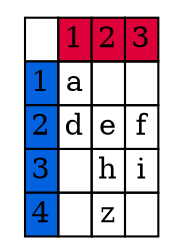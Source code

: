 digraph G{
node [shape=plaintext];
rankdir=LR;
Matriz [
label=<<table border='0' cellborder='1' cellspacing='0'> 
<tr>
<td></td>
<td bgcolor="#DE0039">1</td>
<td bgcolor="#DE0039">2</td>
<td bgcolor="#DE0039">3</td>
</tr>
<tr>
<td bgcolor="#0062DE">1</td>
<td>a</td>
<td></td>
<td></td>
</tr>
<tr>
<td bgcolor="#0062DE">2</td>
<td>d</td>
<td>e</td>
<td>f</td>
</tr>
<tr>
<td bgcolor="#0062DE">3</td>
<td></td>
<td>h</td>
<td>i</td>
</tr>
<tr>
<td bgcolor="#0062DE">4</td>
<td></td>
<td>z</td>
<td></td>
</tr>
</table>>];
}